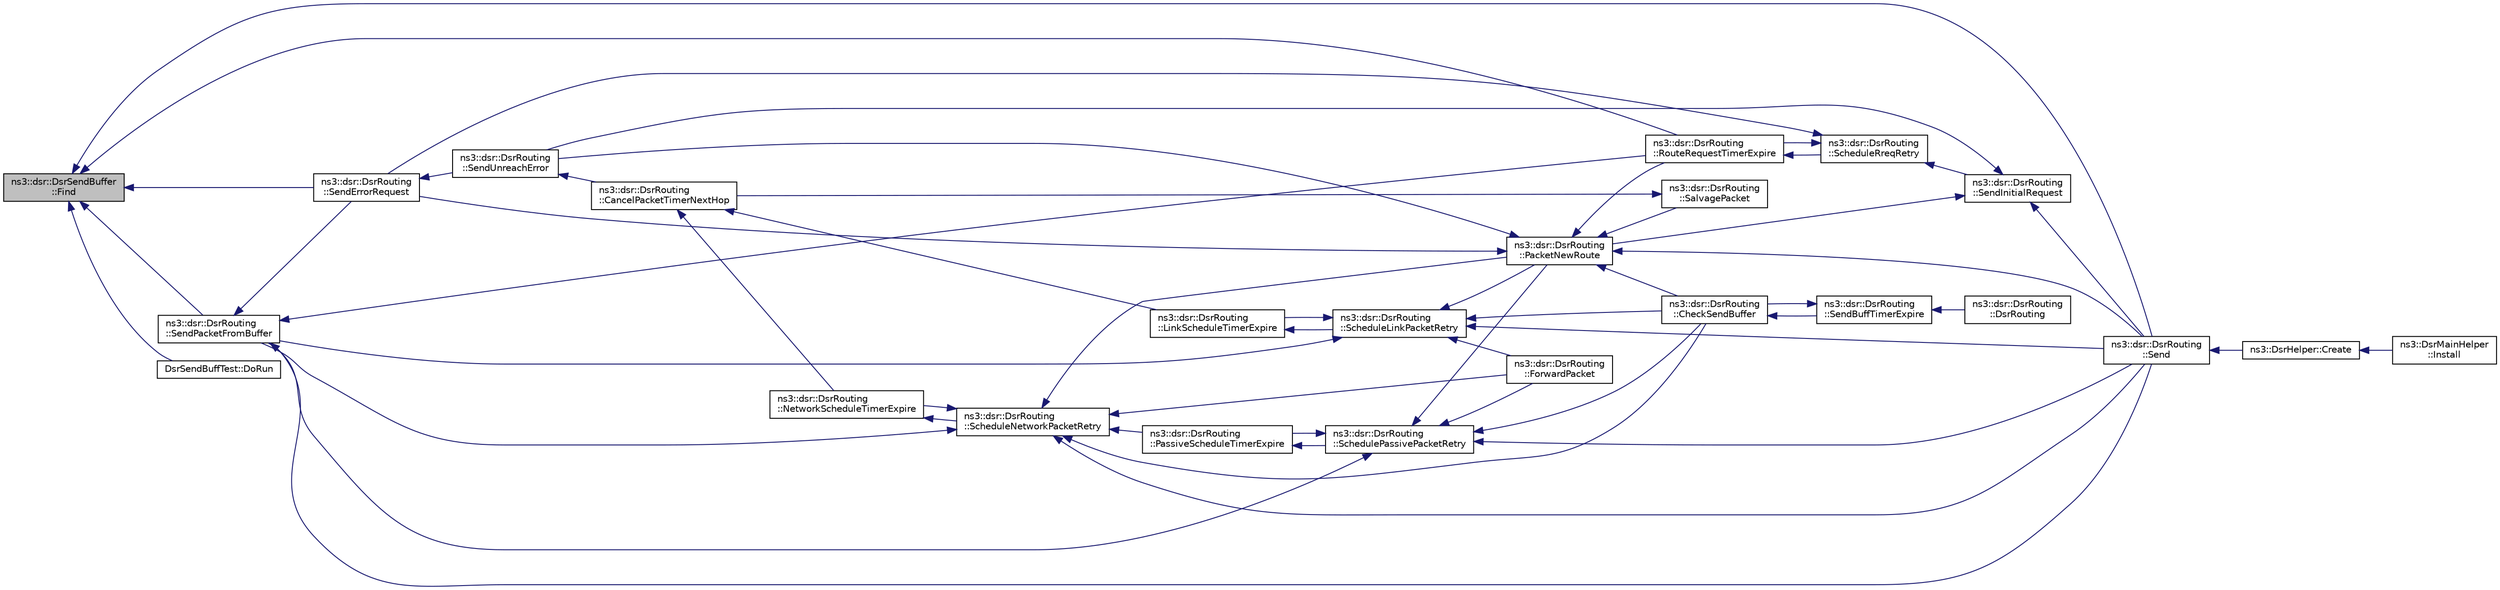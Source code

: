 digraph "ns3::dsr::DsrSendBuffer::Find"
{
  edge [fontname="Helvetica",fontsize="10",labelfontname="Helvetica",labelfontsize="10"];
  node [fontname="Helvetica",fontsize="10",shape=record];
  rankdir="LR";
  Node1 [label="ns3::dsr::DsrSendBuffer\l::Find",height=0.2,width=0.4,color="black", fillcolor="grey75", style="filled", fontcolor="black"];
  Node1 -> Node2 [dir="back",color="midnightblue",fontsize="10",style="solid"];
  Node2 [label="ns3::dsr::DsrRouting\l::Send",height=0.2,width=0.4,color="black", fillcolor="white", style="filled",URL="$df/d32/classns3_1_1dsr_1_1DsrRouting.html#af67eeb07193d10db8308cb4ecbe08b02",tooltip="This function is called by higher layer protocol when sending packets. "];
  Node2 -> Node3 [dir="back",color="midnightblue",fontsize="10",style="solid"];
  Node3 [label="ns3::DsrHelper::Create",height=0.2,width=0.4,color="black", fillcolor="white", style="filled",URL="$d2/d31/classns3_1_1DsrHelper.html#ad855c0aae21f5a7d6cc5ed6d31ac5034"];
  Node3 -> Node4 [dir="back",color="midnightblue",fontsize="10",style="solid"];
  Node4 [label="ns3::DsrMainHelper\l::Install",height=0.2,width=0.4,color="black", fillcolor="white", style="filled",URL="$df/dd9/classns3_1_1DsrMainHelper.html#a48e42ffd63ee3199d504fb811c0b422e"];
  Node1 -> Node5 [dir="back",color="midnightblue",fontsize="10",style="solid"];
  Node5 [label="ns3::dsr::DsrRouting\l::SendPacketFromBuffer",height=0.2,width=0.4,color="black", fillcolor="white", style="filled",URL="$df/d32/classns3_1_1dsr_1_1DsrRouting.html#a1a862a16f3a5527f9425763864ac3e80",tooltip="This function is responsible for sending out data packets when have route, if no route found..."];
  Node5 -> Node2 [dir="back",color="midnightblue",fontsize="10",style="solid"];
  Node5 -> Node6 [dir="back",color="midnightblue",fontsize="10",style="solid"];
  Node6 [label="ns3::dsr::DsrRouting\l::SendErrorRequest",height=0.2,width=0.4,color="black", fillcolor="white", style="filled",URL="$df/d32/classns3_1_1dsr_1_1DsrRouting.html#ae2100978eb9447540ceceeda17e95cea",tooltip="Send the error request packet. "];
  Node6 -> Node7 [dir="back",color="midnightblue",fontsize="10",style="solid"];
  Node7 [label="ns3::dsr::DsrRouting\l::SendUnreachError",height=0.2,width=0.4,color="black", fillcolor="white", style="filled",URL="$df/d32/classns3_1_1dsr_1_1DsrRouting.html#ace5dd08bac91fa199ddfac7e81125a62",tooltip="This function is responsible for sending error packets in case of break link to next hop..."];
  Node7 -> Node8 [dir="back",color="midnightblue",fontsize="10",style="solid"];
  Node8 [label="ns3::dsr::DsrRouting\l::CancelPacketTimerNextHop",height=0.2,width=0.4,color="black", fillcolor="white", style="filled",URL="$df/d32/classns3_1_1dsr_1_1DsrRouting.html#a215e6fcab10ee0d744a657f0af2695c6",tooltip="Cancel the packet retransmission timer for a all maintenance entries with nextHop address..."];
  Node8 -> Node9 [dir="back",color="midnightblue",fontsize="10",style="solid"];
  Node9 [label="ns3::dsr::DsrRouting\l::LinkScheduleTimerExpire",height=0.2,width=0.4,color="black", fillcolor="white", style="filled",URL="$df/d32/classns3_1_1dsr_1_1DsrRouting.html#ab0ce215bf5359f4d6d4541b8a479007c",tooltip="This function deals with packet retransmission timer expire using link acknowledgment. "];
  Node9 -> Node10 [dir="back",color="midnightblue",fontsize="10",style="solid"];
  Node10 [label="ns3::dsr::DsrRouting\l::ScheduleLinkPacketRetry",height=0.2,width=0.4,color="black", fillcolor="white", style="filled",URL="$df/d32/classns3_1_1dsr_1_1DsrRouting.html#a947d831bc0964240b1a41b3a09832eff",tooltip="Schedule the packet retransmission based on link-layer acknowledgment. "];
  Node10 -> Node11 [dir="back",color="midnightblue",fontsize="10",style="solid"];
  Node11 [label="ns3::dsr::DsrRouting\l::CheckSendBuffer",height=0.2,width=0.4,color="black", fillcolor="white", style="filled",URL="$df/d32/classns3_1_1dsr_1_1DsrRouting.html#a03ace9023e9fe58434dc004123c7d9e0",tooltip="Check the send buffer of packets with route when send buffer timer expire. "];
  Node11 -> Node12 [dir="back",color="midnightblue",fontsize="10",style="solid"];
  Node12 [label="ns3::dsr::DsrRouting\l::SendBuffTimerExpire",height=0.2,width=0.4,color="black", fillcolor="white", style="filled",URL="$df/d32/classns3_1_1dsr_1_1DsrRouting.html#a10273aec775b5cf12eafb03ee46c4397",tooltip="The send buffer timer expire. "];
  Node12 -> Node13 [dir="back",color="midnightblue",fontsize="10",style="solid"];
  Node13 [label="ns3::dsr::DsrRouting\l::DsrRouting",height=0.2,width=0.4,color="black", fillcolor="white", style="filled",URL="$df/d32/classns3_1_1dsr_1_1DsrRouting.html#a3b686bd293d4bd096180a1996171ccd1",tooltip="Constructor. "];
  Node12 -> Node11 [dir="back",color="midnightblue",fontsize="10",style="solid"];
  Node10 -> Node14 [dir="back",color="midnightblue",fontsize="10",style="solid"];
  Node14 [label="ns3::dsr::DsrRouting\l::PacketNewRoute",height=0.2,width=0.4,color="black", fillcolor="white", style="filled",URL="$df/d32/classns3_1_1dsr_1_1DsrRouting.html#ae70ab39db551d1d81afc081196f78017",tooltip="When route vector corrupted, originate a new packet, normally not happening. "];
  Node14 -> Node11 [dir="back",color="midnightblue",fontsize="10",style="solid"];
  Node14 -> Node7 [dir="back",color="midnightblue",fontsize="10",style="solid"];
  Node14 -> Node2 [dir="back",color="midnightblue",fontsize="10",style="solid"];
  Node14 -> Node15 [dir="back",color="midnightblue",fontsize="10",style="solid"];
  Node15 [label="ns3::dsr::DsrRouting\l::SalvagePacket",height=0.2,width=0.4,color="black", fillcolor="white", style="filled",URL="$df/d32/classns3_1_1dsr_1_1DsrRouting.html#a83dd51056e4e48ad538ff41fda129272",tooltip="Salvage the packet which has been transmitted for 3 times. "];
  Node15 -> Node8 [dir="back",color="midnightblue",fontsize="10",style="solid"];
  Node14 -> Node6 [dir="back",color="midnightblue",fontsize="10",style="solid"];
  Node14 -> Node16 [dir="back",color="midnightblue",fontsize="10",style="solid"];
  Node16 [label="ns3::dsr::DsrRouting\l::RouteRequestTimerExpire",height=0.2,width=0.4,color="black", fillcolor="white", style="filled",URL="$df/d32/classns3_1_1dsr_1_1DsrRouting.html#aa839b89cdf568048c4d09941b59e46d4"];
  Node16 -> Node17 [dir="back",color="midnightblue",fontsize="10",style="solid"];
  Node17 [label="ns3::dsr::DsrRouting\l::ScheduleRreqRetry",height=0.2,width=0.4,color="black", fillcolor="white", style="filled",URL="$df/d32/classns3_1_1dsr_1_1DsrRouting.html#a056b38f3af6c2992be89b8fc5cb15448",tooltip="Schedule the route request retry. "];
  Node17 -> Node18 [dir="back",color="midnightblue",fontsize="10",style="solid"];
  Node18 [label="ns3::dsr::DsrRouting\l::SendInitialRequest",height=0.2,width=0.4,color="black", fillcolor="white", style="filled",URL="$df/d32/classns3_1_1dsr_1_1DsrRouting.html#a74777d1806e768fccc1c2fe169b42c98",tooltip="Broadcast the route request packet in subnet. "];
  Node18 -> Node14 [dir="back",color="midnightblue",fontsize="10",style="solid"];
  Node18 -> Node7 [dir="back",color="midnightblue",fontsize="10",style="solid"];
  Node18 -> Node2 [dir="back",color="midnightblue",fontsize="10",style="solid"];
  Node17 -> Node6 [dir="back",color="midnightblue",fontsize="10",style="solid"];
  Node17 -> Node16 [dir="back",color="midnightblue",fontsize="10",style="solid"];
  Node10 -> Node2 [dir="back",color="midnightblue",fontsize="10",style="solid"];
  Node10 -> Node5 [dir="back",color="midnightblue",fontsize="10",style="solid"];
  Node10 -> Node9 [dir="back",color="midnightblue",fontsize="10",style="solid"];
  Node10 -> Node19 [dir="back",color="midnightblue",fontsize="10",style="solid"];
  Node19 [label="ns3::dsr::DsrRouting\l::ForwardPacket",height=0.2,width=0.4,color="black", fillcolor="white", style="filled",URL="$df/d32/classns3_1_1dsr_1_1DsrRouting.html#acae8a2eb510c8c9331104ab2aff29591",tooltip="Forward the packet using the route saved in the source route option header. "];
  Node8 -> Node20 [dir="back",color="midnightblue",fontsize="10",style="solid"];
  Node20 [label="ns3::dsr::DsrRouting\l::NetworkScheduleTimerExpire",height=0.2,width=0.4,color="black", fillcolor="white", style="filled",URL="$df/d32/classns3_1_1dsr_1_1DsrRouting.html#aabcdf59bcb4907718986626a7a402dad",tooltip="This function deals with packet retransmission timer expire using network acknowledgment. "];
  Node20 -> Node21 [dir="back",color="midnightblue",fontsize="10",style="solid"];
  Node21 [label="ns3::dsr::DsrRouting\l::ScheduleNetworkPacketRetry",height=0.2,width=0.4,color="black", fillcolor="white", style="filled",URL="$df/d32/classns3_1_1dsr_1_1DsrRouting.html#a6a18c6baa374d5e6a68f8952d1afdb13",tooltip="Schedule the packet retransmission based on network layer acknowledgment. "];
  Node21 -> Node11 [dir="back",color="midnightblue",fontsize="10",style="solid"];
  Node21 -> Node14 [dir="back",color="midnightblue",fontsize="10",style="solid"];
  Node21 -> Node2 [dir="back",color="midnightblue",fontsize="10",style="solid"];
  Node21 -> Node5 [dir="back",color="midnightblue",fontsize="10",style="solid"];
  Node21 -> Node22 [dir="back",color="midnightblue",fontsize="10",style="solid"];
  Node22 [label="ns3::dsr::DsrRouting\l::PassiveScheduleTimerExpire",height=0.2,width=0.4,color="black", fillcolor="white", style="filled",URL="$df/d32/classns3_1_1dsr_1_1DsrRouting.html#a2f93ffc379338703d6b6a923dff44dd5",tooltip="This function deals with packet retransmission timer expire using passive acknowledgment. "];
  Node22 -> Node23 [dir="back",color="midnightblue",fontsize="10",style="solid"];
  Node23 [label="ns3::dsr::DsrRouting\l::SchedulePassivePacketRetry",height=0.2,width=0.4,color="black", fillcolor="white", style="filled",URL="$df/d32/classns3_1_1dsr_1_1DsrRouting.html#abfdfa37822a492971fdf24540b635039",tooltip="Schedule the packet retransmission based on passive acknowledgment. "];
  Node23 -> Node11 [dir="back",color="midnightblue",fontsize="10",style="solid"];
  Node23 -> Node14 [dir="back",color="midnightblue",fontsize="10",style="solid"];
  Node23 -> Node2 [dir="back",color="midnightblue",fontsize="10",style="solid"];
  Node23 -> Node5 [dir="back",color="midnightblue",fontsize="10",style="solid"];
  Node23 -> Node22 [dir="back",color="midnightblue",fontsize="10",style="solid"];
  Node23 -> Node19 [dir="back",color="midnightblue",fontsize="10",style="solid"];
  Node21 -> Node20 [dir="back",color="midnightblue",fontsize="10",style="solid"];
  Node21 -> Node19 [dir="back",color="midnightblue",fontsize="10",style="solid"];
  Node5 -> Node16 [dir="back",color="midnightblue",fontsize="10",style="solid"];
  Node1 -> Node6 [dir="back",color="midnightblue",fontsize="10",style="solid"];
  Node1 -> Node16 [dir="back",color="midnightblue",fontsize="10",style="solid"];
  Node1 -> Node24 [dir="back",color="midnightblue",fontsize="10",style="solid"];
  Node24 [label="DsrSendBuffTest::DoRun",height=0.2,width=0.4,color="black", fillcolor="white", style="filled",URL="$de/da1/classDsrSendBuffTest.html#a98ebe176520fd302d00226003ffd6636",tooltip="Implementation to actually run this TestCase. "];
}
